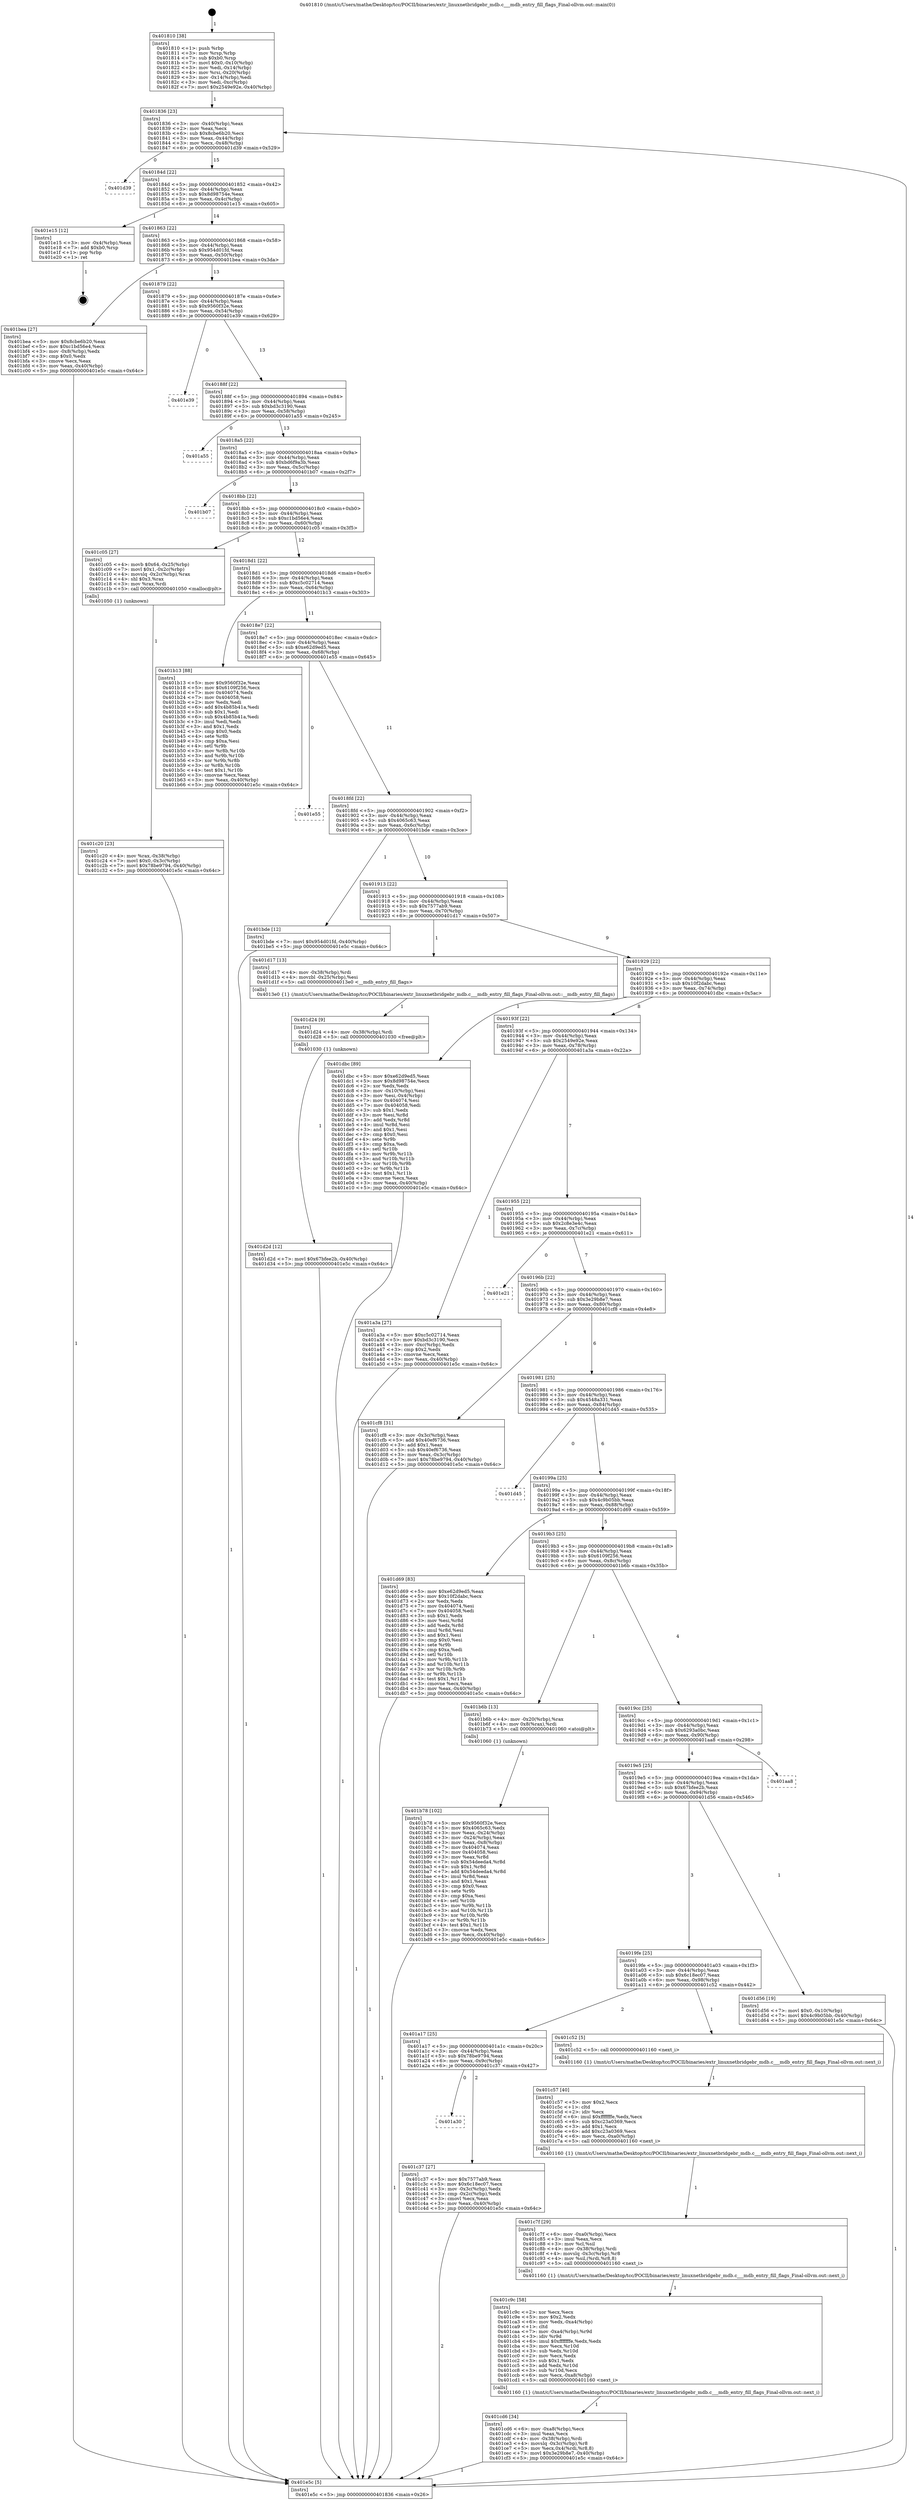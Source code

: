 digraph "0x401810" {
  label = "0x401810 (/mnt/c/Users/mathe/Desktop/tcc/POCII/binaries/extr_linuxnetbridgebr_mdb.c___mdb_entry_fill_flags_Final-ollvm.out::main(0))"
  labelloc = "t"
  node[shape=record]

  Entry [label="",width=0.3,height=0.3,shape=circle,fillcolor=black,style=filled]
  "0x401836" [label="{
     0x401836 [23]\l
     | [instrs]\l
     &nbsp;&nbsp;0x401836 \<+3\>: mov -0x40(%rbp),%eax\l
     &nbsp;&nbsp;0x401839 \<+2\>: mov %eax,%ecx\l
     &nbsp;&nbsp;0x40183b \<+6\>: sub $0x8cbe6b20,%ecx\l
     &nbsp;&nbsp;0x401841 \<+3\>: mov %eax,-0x44(%rbp)\l
     &nbsp;&nbsp;0x401844 \<+3\>: mov %ecx,-0x48(%rbp)\l
     &nbsp;&nbsp;0x401847 \<+6\>: je 0000000000401d39 \<main+0x529\>\l
  }"]
  "0x401d39" [label="{
     0x401d39\l
  }", style=dashed]
  "0x40184d" [label="{
     0x40184d [22]\l
     | [instrs]\l
     &nbsp;&nbsp;0x40184d \<+5\>: jmp 0000000000401852 \<main+0x42\>\l
     &nbsp;&nbsp;0x401852 \<+3\>: mov -0x44(%rbp),%eax\l
     &nbsp;&nbsp;0x401855 \<+5\>: sub $0x8d98754e,%eax\l
     &nbsp;&nbsp;0x40185a \<+3\>: mov %eax,-0x4c(%rbp)\l
     &nbsp;&nbsp;0x40185d \<+6\>: je 0000000000401e15 \<main+0x605\>\l
  }"]
  Exit [label="",width=0.3,height=0.3,shape=circle,fillcolor=black,style=filled,peripheries=2]
  "0x401e15" [label="{
     0x401e15 [12]\l
     | [instrs]\l
     &nbsp;&nbsp;0x401e15 \<+3\>: mov -0x4(%rbp),%eax\l
     &nbsp;&nbsp;0x401e18 \<+7\>: add $0xb0,%rsp\l
     &nbsp;&nbsp;0x401e1f \<+1\>: pop %rbp\l
     &nbsp;&nbsp;0x401e20 \<+1\>: ret\l
  }"]
  "0x401863" [label="{
     0x401863 [22]\l
     | [instrs]\l
     &nbsp;&nbsp;0x401863 \<+5\>: jmp 0000000000401868 \<main+0x58\>\l
     &nbsp;&nbsp;0x401868 \<+3\>: mov -0x44(%rbp),%eax\l
     &nbsp;&nbsp;0x40186b \<+5\>: sub $0x954d01fd,%eax\l
     &nbsp;&nbsp;0x401870 \<+3\>: mov %eax,-0x50(%rbp)\l
     &nbsp;&nbsp;0x401873 \<+6\>: je 0000000000401bea \<main+0x3da\>\l
  }"]
  "0x401d2d" [label="{
     0x401d2d [12]\l
     | [instrs]\l
     &nbsp;&nbsp;0x401d2d \<+7\>: movl $0x67bfee2b,-0x40(%rbp)\l
     &nbsp;&nbsp;0x401d34 \<+5\>: jmp 0000000000401e5c \<main+0x64c\>\l
  }"]
  "0x401bea" [label="{
     0x401bea [27]\l
     | [instrs]\l
     &nbsp;&nbsp;0x401bea \<+5\>: mov $0x8cbe6b20,%eax\l
     &nbsp;&nbsp;0x401bef \<+5\>: mov $0xc1bd56e4,%ecx\l
     &nbsp;&nbsp;0x401bf4 \<+3\>: mov -0x8(%rbp),%edx\l
     &nbsp;&nbsp;0x401bf7 \<+3\>: cmp $0x0,%edx\l
     &nbsp;&nbsp;0x401bfa \<+3\>: cmove %ecx,%eax\l
     &nbsp;&nbsp;0x401bfd \<+3\>: mov %eax,-0x40(%rbp)\l
     &nbsp;&nbsp;0x401c00 \<+5\>: jmp 0000000000401e5c \<main+0x64c\>\l
  }"]
  "0x401879" [label="{
     0x401879 [22]\l
     | [instrs]\l
     &nbsp;&nbsp;0x401879 \<+5\>: jmp 000000000040187e \<main+0x6e\>\l
     &nbsp;&nbsp;0x40187e \<+3\>: mov -0x44(%rbp),%eax\l
     &nbsp;&nbsp;0x401881 \<+5\>: sub $0x9560f32e,%eax\l
     &nbsp;&nbsp;0x401886 \<+3\>: mov %eax,-0x54(%rbp)\l
     &nbsp;&nbsp;0x401889 \<+6\>: je 0000000000401e39 \<main+0x629\>\l
  }"]
  "0x401d24" [label="{
     0x401d24 [9]\l
     | [instrs]\l
     &nbsp;&nbsp;0x401d24 \<+4\>: mov -0x38(%rbp),%rdi\l
     &nbsp;&nbsp;0x401d28 \<+5\>: call 0000000000401030 \<free@plt\>\l
     | [calls]\l
     &nbsp;&nbsp;0x401030 \{1\} (unknown)\l
  }"]
  "0x401e39" [label="{
     0x401e39\l
  }", style=dashed]
  "0x40188f" [label="{
     0x40188f [22]\l
     | [instrs]\l
     &nbsp;&nbsp;0x40188f \<+5\>: jmp 0000000000401894 \<main+0x84\>\l
     &nbsp;&nbsp;0x401894 \<+3\>: mov -0x44(%rbp),%eax\l
     &nbsp;&nbsp;0x401897 \<+5\>: sub $0xbd3c3190,%eax\l
     &nbsp;&nbsp;0x40189c \<+3\>: mov %eax,-0x58(%rbp)\l
     &nbsp;&nbsp;0x40189f \<+6\>: je 0000000000401a55 \<main+0x245\>\l
  }"]
  "0x401cd6" [label="{
     0x401cd6 [34]\l
     | [instrs]\l
     &nbsp;&nbsp;0x401cd6 \<+6\>: mov -0xa8(%rbp),%ecx\l
     &nbsp;&nbsp;0x401cdc \<+3\>: imul %eax,%ecx\l
     &nbsp;&nbsp;0x401cdf \<+4\>: mov -0x38(%rbp),%rdi\l
     &nbsp;&nbsp;0x401ce3 \<+4\>: movslq -0x3c(%rbp),%r8\l
     &nbsp;&nbsp;0x401ce7 \<+5\>: mov %ecx,0x4(%rdi,%r8,8)\l
     &nbsp;&nbsp;0x401cec \<+7\>: movl $0x3e29b8e7,-0x40(%rbp)\l
     &nbsp;&nbsp;0x401cf3 \<+5\>: jmp 0000000000401e5c \<main+0x64c\>\l
  }"]
  "0x401a55" [label="{
     0x401a55\l
  }", style=dashed]
  "0x4018a5" [label="{
     0x4018a5 [22]\l
     | [instrs]\l
     &nbsp;&nbsp;0x4018a5 \<+5\>: jmp 00000000004018aa \<main+0x9a\>\l
     &nbsp;&nbsp;0x4018aa \<+3\>: mov -0x44(%rbp),%eax\l
     &nbsp;&nbsp;0x4018ad \<+5\>: sub $0xbd6f9a3b,%eax\l
     &nbsp;&nbsp;0x4018b2 \<+3\>: mov %eax,-0x5c(%rbp)\l
     &nbsp;&nbsp;0x4018b5 \<+6\>: je 0000000000401b07 \<main+0x2f7\>\l
  }"]
  "0x401c9c" [label="{
     0x401c9c [58]\l
     | [instrs]\l
     &nbsp;&nbsp;0x401c9c \<+2\>: xor %ecx,%ecx\l
     &nbsp;&nbsp;0x401c9e \<+5\>: mov $0x2,%edx\l
     &nbsp;&nbsp;0x401ca3 \<+6\>: mov %edx,-0xa4(%rbp)\l
     &nbsp;&nbsp;0x401ca9 \<+1\>: cltd\l
     &nbsp;&nbsp;0x401caa \<+7\>: mov -0xa4(%rbp),%r9d\l
     &nbsp;&nbsp;0x401cb1 \<+3\>: idiv %r9d\l
     &nbsp;&nbsp;0x401cb4 \<+6\>: imul $0xfffffffe,%edx,%edx\l
     &nbsp;&nbsp;0x401cba \<+3\>: mov %ecx,%r10d\l
     &nbsp;&nbsp;0x401cbd \<+3\>: sub %edx,%r10d\l
     &nbsp;&nbsp;0x401cc0 \<+2\>: mov %ecx,%edx\l
     &nbsp;&nbsp;0x401cc2 \<+3\>: sub $0x1,%edx\l
     &nbsp;&nbsp;0x401cc5 \<+3\>: add %edx,%r10d\l
     &nbsp;&nbsp;0x401cc8 \<+3\>: sub %r10d,%ecx\l
     &nbsp;&nbsp;0x401ccb \<+6\>: mov %ecx,-0xa8(%rbp)\l
     &nbsp;&nbsp;0x401cd1 \<+5\>: call 0000000000401160 \<next_i\>\l
     | [calls]\l
     &nbsp;&nbsp;0x401160 \{1\} (/mnt/c/Users/mathe/Desktop/tcc/POCII/binaries/extr_linuxnetbridgebr_mdb.c___mdb_entry_fill_flags_Final-ollvm.out::next_i)\l
  }"]
  "0x401b07" [label="{
     0x401b07\l
  }", style=dashed]
  "0x4018bb" [label="{
     0x4018bb [22]\l
     | [instrs]\l
     &nbsp;&nbsp;0x4018bb \<+5\>: jmp 00000000004018c0 \<main+0xb0\>\l
     &nbsp;&nbsp;0x4018c0 \<+3\>: mov -0x44(%rbp),%eax\l
     &nbsp;&nbsp;0x4018c3 \<+5\>: sub $0xc1bd56e4,%eax\l
     &nbsp;&nbsp;0x4018c8 \<+3\>: mov %eax,-0x60(%rbp)\l
     &nbsp;&nbsp;0x4018cb \<+6\>: je 0000000000401c05 \<main+0x3f5\>\l
  }"]
  "0x401c7f" [label="{
     0x401c7f [29]\l
     | [instrs]\l
     &nbsp;&nbsp;0x401c7f \<+6\>: mov -0xa0(%rbp),%ecx\l
     &nbsp;&nbsp;0x401c85 \<+3\>: imul %eax,%ecx\l
     &nbsp;&nbsp;0x401c88 \<+3\>: mov %cl,%sil\l
     &nbsp;&nbsp;0x401c8b \<+4\>: mov -0x38(%rbp),%rdi\l
     &nbsp;&nbsp;0x401c8f \<+4\>: movslq -0x3c(%rbp),%r8\l
     &nbsp;&nbsp;0x401c93 \<+4\>: mov %sil,(%rdi,%r8,8)\l
     &nbsp;&nbsp;0x401c97 \<+5\>: call 0000000000401160 \<next_i\>\l
     | [calls]\l
     &nbsp;&nbsp;0x401160 \{1\} (/mnt/c/Users/mathe/Desktop/tcc/POCII/binaries/extr_linuxnetbridgebr_mdb.c___mdb_entry_fill_flags_Final-ollvm.out::next_i)\l
  }"]
  "0x401c05" [label="{
     0x401c05 [27]\l
     | [instrs]\l
     &nbsp;&nbsp;0x401c05 \<+4\>: movb $0x64,-0x25(%rbp)\l
     &nbsp;&nbsp;0x401c09 \<+7\>: movl $0x1,-0x2c(%rbp)\l
     &nbsp;&nbsp;0x401c10 \<+4\>: movslq -0x2c(%rbp),%rax\l
     &nbsp;&nbsp;0x401c14 \<+4\>: shl $0x3,%rax\l
     &nbsp;&nbsp;0x401c18 \<+3\>: mov %rax,%rdi\l
     &nbsp;&nbsp;0x401c1b \<+5\>: call 0000000000401050 \<malloc@plt\>\l
     | [calls]\l
     &nbsp;&nbsp;0x401050 \{1\} (unknown)\l
  }"]
  "0x4018d1" [label="{
     0x4018d1 [22]\l
     | [instrs]\l
     &nbsp;&nbsp;0x4018d1 \<+5\>: jmp 00000000004018d6 \<main+0xc6\>\l
     &nbsp;&nbsp;0x4018d6 \<+3\>: mov -0x44(%rbp),%eax\l
     &nbsp;&nbsp;0x4018d9 \<+5\>: sub $0xc5c02714,%eax\l
     &nbsp;&nbsp;0x4018de \<+3\>: mov %eax,-0x64(%rbp)\l
     &nbsp;&nbsp;0x4018e1 \<+6\>: je 0000000000401b13 \<main+0x303\>\l
  }"]
  "0x401c57" [label="{
     0x401c57 [40]\l
     | [instrs]\l
     &nbsp;&nbsp;0x401c57 \<+5\>: mov $0x2,%ecx\l
     &nbsp;&nbsp;0x401c5c \<+1\>: cltd\l
     &nbsp;&nbsp;0x401c5d \<+2\>: idiv %ecx\l
     &nbsp;&nbsp;0x401c5f \<+6\>: imul $0xfffffffe,%edx,%ecx\l
     &nbsp;&nbsp;0x401c65 \<+6\>: sub $0xc23a0369,%ecx\l
     &nbsp;&nbsp;0x401c6b \<+3\>: add $0x1,%ecx\l
     &nbsp;&nbsp;0x401c6e \<+6\>: add $0xc23a0369,%ecx\l
     &nbsp;&nbsp;0x401c74 \<+6\>: mov %ecx,-0xa0(%rbp)\l
     &nbsp;&nbsp;0x401c7a \<+5\>: call 0000000000401160 \<next_i\>\l
     | [calls]\l
     &nbsp;&nbsp;0x401160 \{1\} (/mnt/c/Users/mathe/Desktop/tcc/POCII/binaries/extr_linuxnetbridgebr_mdb.c___mdb_entry_fill_flags_Final-ollvm.out::next_i)\l
  }"]
  "0x401b13" [label="{
     0x401b13 [88]\l
     | [instrs]\l
     &nbsp;&nbsp;0x401b13 \<+5\>: mov $0x9560f32e,%eax\l
     &nbsp;&nbsp;0x401b18 \<+5\>: mov $0x6109f256,%ecx\l
     &nbsp;&nbsp;0x401b1d \<+7\>: mov 0x404074,%edx\l
     &nbsp;&nbsp;0x401b24 \<+7\>: mov 0x404058,%esi\l
     &nbsp;&nbsp;0x401b2b \<+2\>: mov %edx,%edi\l
     &nbsp;&nbsp;0x401b2d \<+6\>: add $0x4b85b41a,%edi\l
     &nbsp;&nbsp;0x401b33 \<+3\>: sub $0x1,%edi\l
     &nbsp;&nbsp;0x401b36 \<+6\>: sub $0x4b85b41a,%edi\l
     &nbsp;&nbsp;0x401b3c \<+3\>: imul %edi,%edx\l
     &nbsp;&nbsp;0x401b3f \<+3\>: and $0x1,%edx\l
     &nbsp;&nbsp;0x401b42 \<+3\>: cmp $0x0,%edx\l
     &nbsp;&nbsp;0x401b45 \<+4\>: sete %r8b\l
     &nbsp;&nbsp;0x401b49 \<+3\>: cmp $0xa,%esi\l
     &nbsp;&nbsp;0x401b4c \<+4\>: setl %r9b\l
     &nbsp;&nbsp;0x401b50 \<+3\>: mov %r8b,%r10b\l
     &nbsp;&nbsp;0x401b53 \<+3\>: and %r9b,%r10b\l
     &nbsp;&nbsp;0x401b56 \<+3\>: xor %r9b,%r8b\l
     &nbsp;&nbsp;0x401b59 \<+3\>: or %r8b,%r10b\l
     &nbsp;&nbsp;0x401b5c \<+4\>: test $0x1,%r10b\l
     &nbsp;&nbsp;0x401b60 \<+3\>: cmovne %ecx,%eax\l
     &nbsp;&nbsp;0x401b63 \<+3\>: mov %eax,-0x40(%rbp)\l
     &nbsp;&nbsp;0x401b66 \<+5\>: jmp 0000000000401e5c \<main+0x64c\>\l
  }"]
  "0x4018e7" [label="{
     0x4018e7 [22]\l
     | [instrs]\l
     &nbsp;&nbsp;0x4018e7 \<+5\>: jmp 00000000004018ec \<main+0xdc\>\l
     &nbsp;&nbsp;0x4018ec \<+3\>: mov -0x44(%rbp),%eax\l
     &nbsp;&nbsp;0x4018ef \<+5\>: sub $0xe62d9ed5,%eax\l
     &nbsp;&nbsp;0x4018f4 \<+3\>: mov %eax,-0x68(%rbp)\l
     &nbsp;&nbsp;0x4018f7 \<+6\>: je 0000000000401e55 \<main+0x645\>\l
  }"]
  "0x401a30" [label="{
     0x401a30\l
  }", style=dashed]
  "0x401e55" [label="{
     0x401e55\l
  }", style=dashed]
  "0x4018fd" [label="{
     0x4018fd [22]\l
     | [instrs]\l
     &nbsp;&nbsp;0x4018fd \<+5\>: jmp 0000000000401902 \<main+0xf2\>\l
     &nbsp;&nbsp;0x401902 \<+3\>: mov -0x44(%rbp),%eax\l
     &nbsp;&nbsp;0x401905 \<+5\>: sub $0x4065c63,%eax\l
     &nbsp;&nbsp;0x40190a \<+3\>: mov %eax,-0x6c(%rbp)\l
     &nbsp;&nbsp;0x40190d \<+6\>: je 0000000000401bde \<main+0x3ce\>\l
  }"]
  "0x401c37" [label="{
     0x401c37 [27]\l
     | [instrs]\l
     &nbsp;&nbsp;0x401c37 \<+5\>: mov $0x7577ab9,%eax\l
     &nbsp;&nbsp;0x401c3c \<+5\>: mov $0x6c18ec07,%ecx\l
     &nbsp;&nbsp;0x401c41 \<+3\>: mov -0x3c(%rbp),%edx\l
     &nbsp;&nbsp;0x401c44 \<+3\>: cmp -0x2c(%rbp),%edx\l
     &nbsp;&nbsp;0x401c47 \<+3\>: cmovl %ecx,%eax\l
     &nbsp;&nbsp;0x401c4a \<+3\>: mov %eax,-0x40(%rbp)\l
     &nbsp;&nbsp;0x401c4d \<+5\>: jmp 0000000000401e5c \<main+0x64c\>\l
  }"]
  "0x401bde" [label="{
     0x401bde [12]\l
     | [instrs]\l
     &nbsp;&nbsp;0x401bde \<+7\>: movl $0x954d01fd,-0x40(%rbp)\l
     &nbsp;&nbsp;0x401be5 \<+5\>: jmp 0000000000401e5c \<main+0x64c\>\l
  }"]
  "0x401913" [label="{
     0x401913 [22]\l
     | [instrs]\l
     &nbsp;&nbsp;0x401913 \<+5\>: jmp 0000000000401918 \<main+0x108\>\l
     &nbsp;&nbsp;0x401918 \<+3\>: mov -0x44(%rbp),%eax\l
     &nbsp;&nbsp;0x40191b \<+5\>: sub $0x7577ab9,%eax\l
     &nbsp;&nbsp;0x401920 \<+3\>: mov %eax,-0x70(%rbp)\l
     &nbsp;&nbsp;0x401923 \<+6\>: je 0000000000401d17 \<main+0x507\>\l
  }"]
  "0x401a17" [label="{
     0x401a17 [25]\l
     | [instrs]\l
     &nbsp;&nbsp;0x401a17 \<+5\>: jmp 0000000000401a1c \<main+0x20c\>\l
     &nbsp;&nbsp;0x401a1c \<+3\>: mov -0x44(%rbp),%eax\l
     &nbsp;&nbsp;0x401a1f \<+5\>: sub $0x78be9794,%eax\l
     &nbsp;&nbsp;0x401a24 \<+6\>: mov %eax,-0x9c(%rbp)\l
     &nbsp;&nbsp;0x401a2a \<+6\>: je 0000000000401c37 \<main+0x427\>\l
  }"]
  "0x401d17" [label="{
     0x401d17 [13]\l
     | [instrs]\l
     &nbsp;&nbsp;0x401d17 \<+4\>: mov -0x38(%rbp),%rdi\l
     &nbsp;&nbsp;0x401d1b \<+4\>: movzbl -0x25(%rbp),%esi\l
     &nbsp;&nbsp;0x401d1f \<+5\>: call 00000000004013e0 \<__mdb_entry_fill_flags\>\l
     | [calls]\l
     &nbsp;&nbsp;0x4013e0 \{1\} (/mnt/c/Users/mathe/Desktop/tcc/POCII/binaries/extr_linuxnetbridgebr_mdb.c___mdb_entry_fill_flags_Final-ollvm.out::__mdb_entry_fill_flags)\l
  }"]
  "0x401929" [label="{
     0x401929 [22]\l
     | [instrs]\l
     &nbsp;&nbsp;0x401929 \<+5\>: jmp 000000000040192e \<main+0x11e\>\l
     &nbsp;&nbsp;0x40192e \<+3\>: mov -0x44(%rbp),%eax\l
     &nbsp;&nbsp;0x401931 \<+5\>: sub $0x10f2dabc,%eax\l
     &nbsp;&nbsp;0x401936 \<+3\>: mov %eax,-0x74(%rbp)\l
     &nbsp;&nbsp;0x401939 \<+6\>: je 0000000000401dbc \<main+0x5ac\>\l
  }"]
  "0x401c52" [label="{
     0x401c52 [5]\l
     | [instrs]\l
     &nbsp;&nbsp;0x401c52 \<+5\>: call 0000000000401160 \<next_i\>\l
     | [calls]\l
     &nbsp;&nbsp;0x401160 \{1\} (/mnt/c/Users/mathe/Desktop/tcc/POCII/binaries/extr_linuxnetbridgebr_mdb.c___mdb_entry_fill_flags_Final-ollvm.out::next_i)\l
  }"]
  "0x401dbc" [label="{
     0x401dbc [89]\l
     | [instrs]\l
     &nbsp;&nbsp;0x401dbc \<+5\>: mov $0xe62d9ed5,%eax\l
     &nbsp;&nbsp;0x401dc1 \<+5\>: mov $0x8d98754e,%ecx\l
     &nbsp;&nbsp;0x401dc6 \<+2\>: xor %edx,%edx\l
     &nbsp;&nbsp;0x401dc8 \<+3\>: mov -0x10(%rbp),%esi\l
     &nbsp;&nbsp;0x401dcb \<+3\>: mov %esi,-0x4(%rbp)\l
     &nbsp;&nbsp;0x401dce \<+7\>: mov 0x404074,%esi\l
     &nbsp;&nbsp;0x401dd5 \<+7\>: mov 0x404058,%edi\l
     &nbsp;&nbsp;0x401ddc \<+3\>: sub $0x1,%edx\l
     &nbsp;&nbsp;0x401ddf \<+3\>: mov %esi,%r8d\l
     &nbsp;&nbsp;0x401de2 \<+3\>: add %edx,%r8d\l
     &nbsp;&nbsp;0x401de5 \<+4\>: imul %r8d,%esi\l
     &nbsp;&nbsp;0x401de9 \<+3\>: and $0x1,%esi\l
     &nbsp;&nbsp;0x401dec \<+3\>: cmp $0x0,%esi\l
     &nbsp;&nbsp;0x401def \<+4\>: sete %r9b\l
     &nbsp;&nbsp;0x401df3 \<+3\>: cmp $0xa,%edi\l
     &nbsp;&nbsp;0x401df6 \<+4\>: setl %r10b\l
     &nbsp;&nbsp;0x401dfa \<+3\>: mov %r9b,%r11b\l
     &nbsp;&nbsp;0x401dfd \<+3\>: and %r10b,%r11b\l
     &nbsp;&nbsp;0x401e00 \<+3\>: xor %r10b,%r9b\l
     &nbsp;&nbsp;0x401e03 \<+3\>: or %r9b,%r11b\l
     &nbsp;&nbsp;0x401e06 \<+4\>: test $0x1,%r11b\l
     &nbsp;&nbsp;0x401e0a \<+3\>: cmovne %ecx,%eax\l
     &nbsp;&nbsp;0x401e0d \<+3\>: mov %eax,-0x40(%rbp)\l
     &nbsp;&nbsp;0x401e10 \<+5\>: jmp 0000000000401e5c \<main+0x64c\>\l
  }"]
  "0x40193f" [label="{
     0x40193f [22]\l
     | [instrs]\l
     &nbsp;&nbsp;0x40193f \<+5\>: jmp 0000000000401944 \<main+0x134\>\l
     &nbsp;&nbsp;0x401944 \<+3\>: mov -0x44(%rbp),%eax\l
     &nbsp;&nbsp;0x401947 \<+5\>: sub $0x2549e92e,%eax\l
     &nbsp;&nbsp;0x40194c \<+3\>: mov %eax,-0x78(%rbp)\l
     &nbsp;&nbsp;0x40194f \<+6\>: je 0000000000401a3a \<main+0x22a\>\l
  }"]
  "0x4019fe" [label="{
     0x4019fe [25]\l
     | [instrs]\l
     &nbsp;&nbsp;0x4019fe \<+5\>: jmp 0000000000401a03 \<main+0x1f3\>\l
     &nbsp;&nbsp;0x401a03 \<+3\>: mov -0x44(%rbp),%eax\l
     &nbsp;&nbsp;0x401a06 \<+5\>: sub $0x6c18ec07,%eax\l
     &nbsp;&nbsp;0x401a0b \<+6\>: mov %eax,-0x98(%rbp)\l
     &nbsp;&nbsp;0x401a11 \<+6\>: je 0000000000401c52 \<main+0x442\>\l
  }"]
  "0x401a3a" [label="{
     0x401a3a [27]\l
     | [instrs]\l
     &nbsp;&nbsp;0x401a3a \<+5\>: mov $0xc5c02714,%eax\l
     &nbsp;&nbsp;0x401a3f \<+5\>: mov $0xbd3c3190,%ecx\l
     &nbsp;&nbsp;0x401a44 \<+3\>: mov -0xc(%rbp),%edx\l
     &nbsp;&nbsp;0x401a47 \<+3\>: cmp $0x2,%edx\l
     &nbsp;&nbsp;0x401a4a \<+3\>: cmovne %ecx,%eax\l
     &nbsp;&nbsp;0x401a4d \<+3\>: mov %eax,-0x40(%rbp)\l
     &nbsp;&nbsp;0x401a50 \<+5\>: jmp 0000000000401e5c \<main+0x64c\>\l
  }"]
  "0x401955" [label="{
     0x401955 [22]\l
     | [instrs]\l
     &nbsp;&nbsp;0x401955 \<+5\>: jmp 000000000040195a \<main+0x14a\>\l
     &nbsp;&nbsp;0x40195a \<+3\>: mov -0x44(%rbp),%eax\l
     &nbsp;&nbsp;0x40195d \<+5\>: sub $0x2c8e3e4c,%eax\l
     &nbsp;&nbsp;0x401962 \<+3\>: mov %eax,-0x7c(%rbp)\l
     &nbsp;&nbsp;0x401965 \<+6\>: je 0000000000401e21 \<main+0x611\>\l
  }"]
  "0x401e5c" [label="{
     0x401e5c [5]\l
     | [instrs]\l
     &nbsp;&nbsp;0x401e5c \<+5\>: jmp 0000000000401836 \<main+0x26\>\l
  }"]
  "0x401810" [label="{
     0x401810 [38]\l
     | [instrs]\l
     &nbsp;&nbsp;0x401810 \<+1\>: push %rbp\l
     &nbsp;&nbsp;0x401811 \<+3\>: mov %rsp,%rbp\l
     &nbsp;&nbsp;0x401814 \<+7\>: sub $0xb0,%rsp\l
     &nbsp;&nbsp;0x40181b \<+7\>: movl $0x0,-0x10(%rbp)\l
     &nbsp;&nbsp;0x401822 \<+3\>: mov %edi,-0x14(%rbp)\l
     &nbsp;&nbsp;0x401825 \<+4\>: mov %rsi,-0x20(%rbp)\l
     &nbsp;&nbsp;0x401829 \<+3\>: mov -0x14(%rbp),%edi\l
     &nbsp;&nbsp;0x40182c \<+3\>: mov %edi,-0xc(%rbp)\l
     &nbsp;&nbsp;0x40182f \<+7\>: movl $0x2549e92e,-0x40(%rbp)\l
  }"]
  "0x401d56" [label="{
     0x401d56 [19]\l
     | [instrs]\l
     &nbsp;&nbsp;0x401d56 \<+7\>: movl $0x0,-0x10(%rbp)\l
     &nbsp;&nbsp;0x401d5d \<+7\>: movl $0x4c9b05bb,-0x40(%rbp)\l
     &nbsp;&nbsp;0x401d64 \<+5\>: jmp 0000000000401e5c \<main+0x64c\>\l
  }"]
  "0x401e21" [label="{
     0x401e21\l
  }", style=dashed]
  "0x40196b" [label="{
     0x40196b [22]\l
     | [instrs]\l
     &nbsp;&nbsp;0x40196b \<+5\>: jmp 0000000000401970 \<main+0x160\>\l
     &nbsp;&nbsp;0x401970 \<+3\>: mov -0x44(%rbp),%eax\l
     &nbsp;&nbsp;0x401973 \<+5\>: sub $0x3e29b8e7,%eax\l
     &nbsp;&nbsp;0x401978 \<+3\>: mov %eax,-0x80(%rbp)\l
     &nbsp;&nbsp;0x40197b \<+6\>: je 0000000000401cf8 \<main+0x4e8\>\l
  }"]
  "0x4019e5" [label="{
     0x4019e5 [25]\l
     | [instrs]\l
     &nbsp;&nbsp;0x4019e5 \<+5\>: jmp 00000000004019ea \<main+0x1da\>\l
     &nbsp;&nbsp;0x4019ea \<+3\>: mov -0x44(%rbp),%eax\l
     &nbsp;&nbsp;0x4019ed \<+5\>: sub $0x67bfee2b,%eax\l
     &nbsp;&nbsp;0x4019f2 \<+6\>: mov %eax,-0x94(%rbp)\l
     &nbsp;&nbsp;0x4019f8 \<+6\>: je 0000000000401d56 \<main+0x546\>\l
  }"]
  "0x401cf8" [label="{
     0x401cf8 [31]\l
     | [instrs]\l
     &nbsp;&nbsp;0x401cf8 \<+3\>: mov -0x3c(%rbp),%eax\l
     &nbsp;&nbsp;0x401cfb \<+5\>: add $0x40ef6736,%eax\l
     &nbsp;&nbsp;0x401d00 \<+3\>: add $0x1,%eax\l
     &nbsp;&nbsp;0x401d03 \<+5\>: sub $0x40ef6736,%eax\l
     &nbsp;&nbsp;0x401d08 \<+3\>: mov %eax,-0x3c(%rbp)\l
     &nbsp;&nbsp;0x401d0b \<+7\>: movl $0x78be9794,-0x40(%rbp)\l
     &nbsp;&nbsp;0x401d12 \<+5\>: jmp 0000000000401e5c \<main+0x64c\>\l
  }"]
  "0x401981" [label="{
     0x401981 [25]\l
     | [instrs]\l
     &nbsp;&nbsp;0x401981 \<+5\>: jmp 0000000000401986 \<main+0x176\>\l
     &nbsp;&nbsp;0x401986 \<+3\>: mov -0x44(%rbp),%eax\l
     &nbsp;&nbsp;0x401989 \<+5\>: sub $0x4548a331,%eax\l
     &nbsp;&nbsp;0x40198e \<+6\>: mov %eax,-0x84(%rbp)\l
     &nbsp;&nbsp;0x401994 \<+6\>: je 0000000000401d45 \<main+0x535\>\l
  }"]
  "0x401aa8" [label="{
     0x401aa8\l
  }", style=dashed]
  "0x401d45" [label="{
     0x401d45\l
  }", style=dashed]
  "0x40199a" [label="{
     0x40199a [25]\l
     | [instrs]\l
     &nbsp;&nbsp;0x40199a \<+5\>: jmp 000000000040199f \<main+0x18f\>\l
     &nbsp;&nbsp;0x40199f \<+3\>: mov -0x44(%rbp),%eax\l
     &nbsp;&nbsp;0x4019a2 \<+5\>: sub $0x4c9b05bb,%eax\l
     &nbsp;&nbsp;0x4019a7 \<+6\>: mov %eax,-0x88(%rbp)\l
     &nbsp;&nbsp;0x4019ad \<+6\>: je 0000000000401d69 \<main+0x559\>\l
  }"]
  "0x401c20" [label="{
     0x401c20 [23]\l
     | [instrs]\l
     &nbsp;&nbsp;0x401c20 \<+4\>: mov %rax,-0x38(%rbp)\l
     &nbsp;&nbsp;0x401c24 \<+7\>: movl $0x0,-0x3c(%rbp)\l
     &nbsp;&nbsp;0x401c2b \<+7\>: movl $0x78be9794,-0x40(%rbp)\l
     &nbsp;&nbsp;0x401c32 \<+5\>: jmp 0000000000401e5c \<main+0x64c\>\l
  }"]
  "0x401d69" [label="{
     0x401d69 [83]\l
     | [instrs]\l
     &nbsp;&nbsp;0x401d69 \<+5\>: mov $0xe62d9ed5,%eax\l
     &nbsp;&nbsp;0x401d6e \<+5\>: mov $0x10f2dabc,%ecx\l
     &nbsp;&nbsp;0x401d73 \<+2\>: xor %edx,%edx\l
     &nbsp;&nbsp;0x401d75 \<+7\>: mov 0x404074,%esi\l
     &nbsp;&nbsp;0x401d7c \<+7\>: mov 0x404058,%edi\l
     &nbsp;&nbsp;0x401d83 \<+3\>: sub $0x1,%edx\l
     &nbsp;&nbsp;0x401d86 \<+3\>: mov %esi,%r8d\l
     &nbsp;&nbsp;0x401d89 \<+3\>: add %edx,%r8d\l
     &nbsp;&nbsp;0x401d8c \<+4\>: imul %r8d,%esi\l
     &nbsp;&nbsp;0x401d90 \<+3\>: and $0x1,%esi\l
     &nbsp;&nbsp;0x401d93 \<+3\>: cmp $0x0,%esi\l
     &nbsp;&nbsp;0x401d96 \<+4\>: sete %r9b\l
     &nbsp;&nbsp;0x401d9a \<+3\>: cmp $0xa,%edi\l
     &nbsp;&nbsp;0x401d9d \<+4\>: setl %r10b\l
     &nbsp;&nbsp;0x401da1 \<+3\>: mov %r9b,%r11b\l
     &nbsp;&nbsp;0x401da4 \<+3\>: and %r10b,%r11b\l
     &nbsp;&nbsp;0x401da7 \<+3\>: xor %r10b,%r9b\l
     &nbsp;&nbsp;0x401daa \<+3\>: or %r9b,%r11b\l
     &nbsp;&nbsp;0x401dad \<+4\>: test $0x1,%r11b\l
     &nbsp;&nbsp;0x401db1 \<+3\>: cmovne %ecx,%eax\l
     &nbsp;&nbsp;0x401db4 \<+3\>: mov %eax,-0x40(%rbp)\l
     &nbsp;&nbsp;0x401db7 \<+5\>: jmp 0000000000401e5c \<main+0x64c\>\l
  }"]
  "0x4019b3" [label="{
     0x4019b3 [25]\l
     | [instrs]\l
     &nbsp;&nbsp;0x4019b3 \<+5\>: jmp 00000000004019b8 \<main+0x1a8\>\l
     &nbsp;&nbsp;0x4019b8 \<+3\>: mov -0x44(%rbp),%eax\l
     &nbsp;&nbsp;0x4019bb \<+5\>: sub $0x6109f256,%eax\l
     &nbsp;&nbsp;0x4019c0 \<+6\>: mov %eax,-0x8c(%rbp)\l
     &nbsp;&nbsp;0x4019c6 \<+6\>: je 0000000000401b6b \<main+0x35b\>\l
  }"]
  "0x401b78" [label="{
     0x401b78 [102]\l
     | [instrs]\l
     &nbsp;&nbsp;0x401b78 \<+5\>: mov $0x9560f32e,%ecx\l
     &nbsp;&nbsp;0x401b7d \<+5\>: mov $0x4065c63,%edx\l
     &nbsp;&nbsp;0x401b82 \<+3\>: mov %eax,-0x24(%rbp)\l
     &nbsp;&nbsp;0x401b85 \<+3\>: mov -0x24(%rbp),%eax\l
     &nbsp;&nbsp;0x401b88 \<+3\>: mov %eax,-0x8(%rbp)\l
     &nbsp;&nbsp;0x401b8b \<+7\>: mov 0x404074,%eax\l
     &nbsp;&nbsp;0x401b92 \<+7\>: mov 0x404058,%esi\l
     &nbsp;&nbsp;0x401b99 \<+3\>: mov %eax,%r8d\l
     &nbsp;&nbsp;0x401b9c \<+7\>: sub $0x54deeda4,%r8d\l
     &nbsp;&nbsp;0x401ba3 \<+4\>: sub $0x1,%r8d\l
     &nbsp;&nbsp;0x401ba7 \<+7\>: add $0x54deeda4,%r8d\l
     &nbsp;&nbsp;0x401bae \<+4\>: imul %r8d,%eax\l
     &nbsp;&nbsp;0x401bb2 \<+3\>: and $0x1,%eax\l
     &nbsp;&nbsp;0x401bb5 \<+3\>: cmp $0x0,%eax\l
     &nbsp;&nbsp;0x401bb8 \<+4\>: sete %r9b\l
     &nbsp;&nbsp;0x401bbc \<+3\>: cmp $0xa,%esi\l
     &nbsp;&nbsp;0x401bbf \<+4\>: setl %r10b\l
     &nbsp;&nbsp;0x401bc3 \<+3\>: mov %r9b,%r11b\l
     &nbsp;&nbsp;0x401bc6 \<+3\>: and %r10b,%r11b\l
     &nbsp;&nbsp;0x401bc9 \<+3\>: xor %r10b,%r9b\l
     &nbsp;&nbsp;0x401bcc \<+3\>: or %r9b,%r11b\l
     &nbsp;&nbsp;0x401bcf \<+4\>: test $0x1,%r11b\l
     &nbsp;&nbsp;0x401bd3 \<+3\>: cmovne %edx,%ecx\l
     &nbsp;&nbsp;0x401bd6 \<+3\>: mov %ecx,-0x40(%rbp)\l
     &nbsp;&nbsp;0x401bd9 \<+5\>: jmp 0000000000401e5c \<main+0x64c\>\l
  }"]
  "0x401b6b" [label="{
     0x401b6b [13]\l
     | [instrs]\l
     &nbsp;&nbsp;0x401b6b \<+4\>: mov -0x20(%rbp),%rax\l
     &nbsp;&nbsp;0x401b6f \<+4\>: mov 0x8(%rax),%rdi\l
     &nbsp;&nbsp;0x401b73 \<+5\>: call 0000000000401060 \<atoi@plt\>\l
     | [calls]\l
     &nbsp;&nbsp;0x401060 \{1\} (unknown)\l
  }"]
  "0x4019cc" [label="{
     0x4019cc [25]\l
     | [instrs]\l
     &nbsp;&nbsp;0x4019cc \<+5\>: jmp 00000000004019d1 \<main+0x1c1\>\l
     &nbsp;&nbsp;0x4019d1 \<+3\>: mov -0x44(%rbp),%eax\l
     &nbsp;&nbsp;0x4019d4 \<+5\>: sub $0x6293a0bc,%eax\l
     &nbsp;&nbsp;0x4019d9 \<+6\>: mov %eax,-0x90(%rbp)\l
     &nbsp;&nbsp;0x4019df \<+6\>: je 0000000000401aa8 \<main+0x298\>\l
  }"]
  Entry -> "0x401810" [label=" 1"]
  "0x401836" -> "0x401d39" [label=" 0"]
  "0x401836" -> "0x40184d" [label=" 15"]
  "0x401e15" -> Exit [label=" 1"]
  "0x40184d" -> "0x401e15" [label=" 1"]
  "0x40184d" -> "0x401863" [label=" 14"]
  "0x401dbc" -> "0x401e5c" [label=" 1"]
  "0x401863" -> "0x401bea" [label=" 1"]
  "0x401863" -> "0x401879" [label=" 13"]
  "0x401d69" -> "0x401e5c" [label=" 1"]
  "0x401879" -> "0x401e39" [label=" 0"]
  "0x401879" -> "0x40188f" [label=" 13"]
  "0x401d56" -> "0x401e5c" [label=" 1"]
  "0x40188f" -> "0x401a55" [label=" 0"]
  "0x40188f" -> "0x4018a5" [label=" 13"]
  "0x401d2d" -> "0x401e5c" [label=" 1"]
  "0x4018a5" -> "0x401b07" [label=" 0"]
  "0x4018a5" -> "0x4018bb" [label=" 13"]
  "0x401d24" -> "0x401d2d" [label=" 1"]
  "0x4018bb" -> "0x401c05" [label=" 1"]
  "0x4018bb" -> "0x4018d1" [label=" 12"]
  "0x401d17" -> "0x401d24" [label=" 1"]
  "0x4018d1" -> "0x401b13" [label=" 1"]
  "0x4018d1" -> "0x4018e7" [label=" 11"]
  "0x401cf8" -> "0x401e5c" [label=" 1"]
  "0x4018e7" -> "0x401e55" [label=" 0"]
  "0x4018e7" -> "0x4018fd" [label=" 11"]
  "0x401cd6" -> "0x401e5c" [label=" 1"]
  "0x4018fd" -> "0x401bde" [label=" 1"]
  "0x4018fd" -> "0x401913" [label=" 10"]
  "0x401c9c" -> "0x401cd6" [label=" 1"]
  "0x401913" -> "0x401d17" [label=" 1"]
  "0x401913" -> "0x401929" [label=" 9"]
  "0x401c57" -> "0x401c7f" [label=" 1"]
  "0x401929" -> "0x401dbc" [label=" 1"]
  "0x401929" -> "0x40193f" [label=" 8"]
  "0x401c52" -> "0x401c57" [label=" 1"]
  "0x40193f" -> "0x401a3a" [label=" 1"]
  "0x40193f" -> "0x401955" [label=" 7"]
  "0x401a3a" -> "0x401e5c" [label=" 1"]
  "0x401810" -> "0x401836" [label=" 1"]
  "0x401e5c" -> "0x401836" [label=" 14"]
  "0x401b13" -> "0x401e5c" [label=" 1"]
  "0x401a17" -> "0x401a30" [label=" 0"]
  "0x401955" -> "0x401e21" [label=" 0"]
  "0x401955" -> "0x40196b" [label=" 7"]
  "0x401a17" -> "0x401c37" [label=" 2"]
  "0x40196b" -> "0x401cf8" [label=" 1"]
  "0x40196b" -> "0x401981" [label=" 6"]
  "0x4019fe" -> "0x401a17" [label=" 2"]
  "0x401981" -> "0x401d45" [label=" 0"]
  "0x401981" -> "0x40199a" [label=" 6"]
  "0x4019fe" -> "0x401c52" [label=" 1"]
  "0x40199a" -> "0x401d69" [label=" 1"]
  "0x40199a" -> "0x4019b3" [label=" 5"]
  "0x4019e5" -> "0x4019fe" [label=" 3"]
  "0x4019b3" -> "0x401b6b" [label=" 1"]
  "0x4019b3" -> "0x4019cc" [label=" 4"]
  "0x401b6b" -> "0x401b78" [label=" 1"]
  "0x401b78" -> "0x401e5c" [label=" 1"]
  "0x401bde" -> "0x401e5c" [label=" 1"]
  "0x401bea" -> "0x401e5c" [label=" 1"]
  "0x401c05" -> "0x401c20" [label=" 1"]
  "0x401c20" -> "0x401e5c" [label=" 1"]
  "0x401c37" -> "0x401e5c" [label=" 2"]
  "0x4019cc" -> "0x401aa8" [label=" 0"]
  "0x4019cc" -> "0x4019e5" [label=" 4"]
  "0x401c7f" -> "0x401c9c" [label=" 1"]
  "0x4019e5" -> "0x401d56" [label=" 1"]
}
